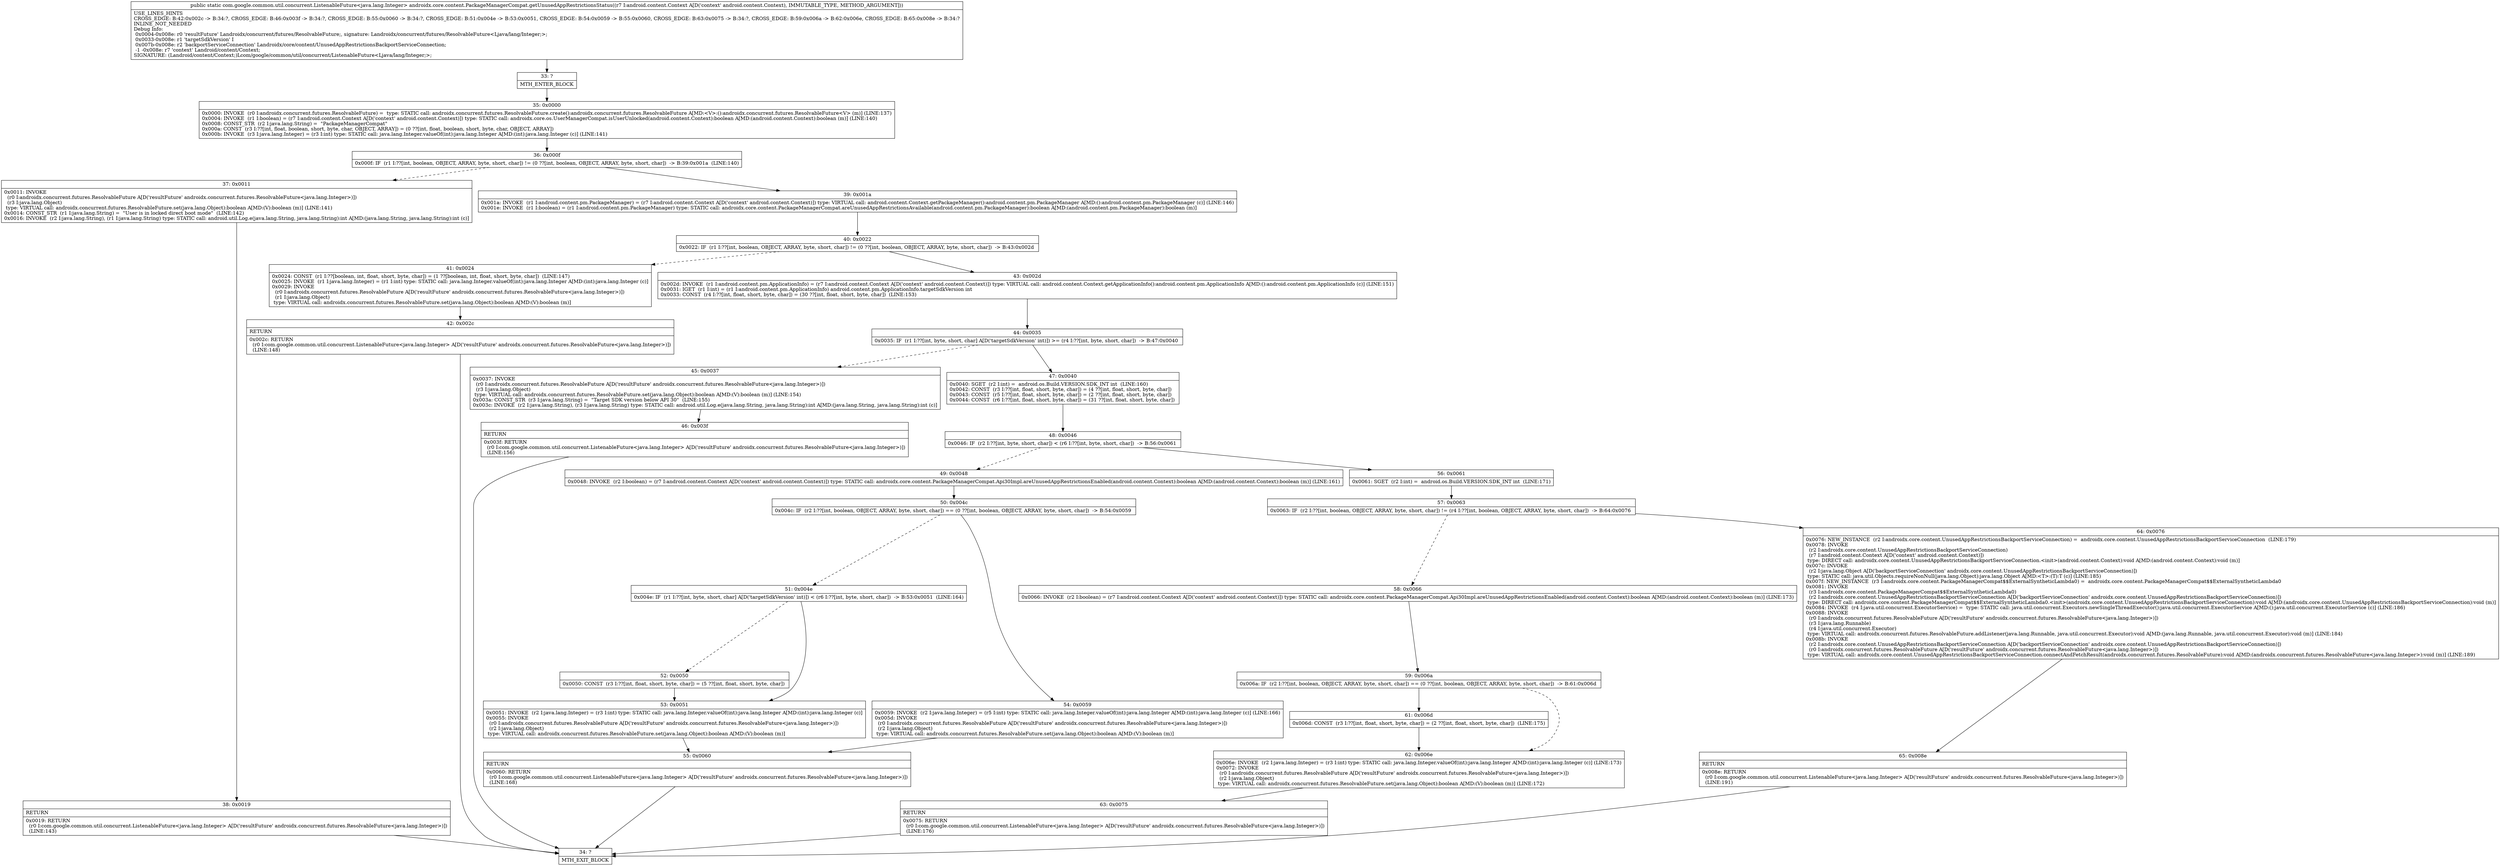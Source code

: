 digraph "CFG forandroidx.core.content.PackageManagerCompat.getUnusedAppRestrictionsStatus(Landroid\/content\/Context;)Lcom\/google\/common\/util\/concurrent\/ListenableFuture;" {
Node_33 [shape=record,label="{33\:\ ?|MTH_ENTER_BLOCK\l}"];
Node_35 [shape=record,label="{35\:\ 0x0000|0x0000: INVOKE  (r0 I:androidx.concurrent.futures.ResolvableFuture) =  type: STATIC call: androidx.concurrent.futures.ResolvableFuture.create():androidx.concurrent.futures.ResolvableFuture A[MD:\<V\>:():androidx.concurrent.futures.ResolvableFuture\<V\> (m)] (LINE:137)\l0x0004: INVOKE  (r1 I:boolean) = (r7 I:android.content.Context A[D('context' android.content.Context)]) type: STATIC call: androidx.core.os.UserManagerCompat.isUserUnlocked(android.content.Context):boolean A[MD:(android.content.Context):boolean (m)] (LINE:140)\l0x0008: CONST_STR  (r2 I:java.lang.String) =  \"PackageManagerCompat\" \l0x000a: CONST  (r3 I:??[int, float, boolean, short, byte, char, OBJECT, ARRAY]) = (0 ??[int, float, boolean, short, byte, char, OBJECT, ARRAY]) \l0x000b: INVOKE  (r3 I:java.lang.Integer) = (r3 I:int) type: STATIC call: java.lang.Integer.valueOf(int):java.lang.Integer A[MD:(int):java.lang.Integer (c)] (LINE:141)\l}"];
Node_36 [shape=record,label="{36\:\ 0x000f|0x000f: IF  (r1 I:??[int, boolean, OBJECT, ARRAY, byte, short, char]) != (0 ??[int, boolean, OBJECT, ARRAY, byte, short, char])  \-\> B:39:0x001a  (LINE:140)\l}"];
Node_37 [shape=record,label="{37\:\ 0x0011|0x0011: INVOKE  \l  (r0 I:androidx.concurrent.futures.ResolvableFuture A[D('resultFuture' androidx.concurrent.futures.ResolvableFuture\<java.lang.Integer\>)])\l  (r3 I:java.lang.Object)\l type: VIRTUAL call: androidx.concurrent.futures.ResolvableFuture.set(java.lang.Object):boolean A[MD:(V):boolean (m)] (LINE:141)\l0x0014: CONST_STR  (r1 I:java.lang.String) =  \"User is in locked direct boot mode\"  (LINE:142)\l0x0016: INVOKE  (r2 I:java.lang.String), (r1 I:java.lang.String) type: STATIC call: android.util.Log.e(java.lang.String, java.lang.String):int A[MD:(java.lang.String, java.lang.String):int (c)]\l}"];
Node_38 [shape=record,label="{38\:\ 0x0019|RETURN\l|0x0019: RETURN  \l  (r0 I:com.google.common.util.concurrent.ListenableFuture\<java.lang.Integer\> A[D('resultFuture' androidx.concurrent.futures.ResolvableFuture\<java.lang.Integer\>)])\l  (LINE:143)\l}"];
Node_34 [shape=record,label="{34\:\ ?|MTH_EXIT_BLOCK\l}"];
Node_39 [shape=record,label="{39\:\ 0x001a|0x001a: INVOKE  (r1 I:android.content.pm.PackageManager) = (r7 I:android.content.Context A[D('context' android.content.Context)]) type: VIRTUAL call: android.content.Context.getPackageManager():android.content.pm.PackageManager A[MD:():android.content.pm.PackageManager (c)] (LINE:146)\l0x001e: INVOKE  (r1 I:boolean) = (r1 I:android.content.pm.PackageManager) type: STATIC call: androidx.core.content.PackageManagerCompat.areUnusedAppRestrictionsAvailable(android.content.pm.PackageManager):boolean A[MD:(android.content.pm.PackageManager):boolean (m)]\l}"];
Node_40 [shape=record,label="{40\:\ 0x0022|0x0022: IF  (r1 I:??[int, boolean, OBJECT, ARRAY, byte, short, char]) != (0 ??[int, boolean, OBJECT, ARRAY, byte, short, char])  \-\> B:43:0x002d \l}"];
Node_41 [shape=record,label="{41\:\ 0x0024|0x0024: CONST  (r1 I:??[boolean, int, float, short, byte, char]) = (1 ??[boolean, int, float, short, byte, char])  (LINE:147)\l0x0025: INVOKE  (r1 I:java.lang.Integer) = (r1 I:int) type: STATIC call: java.lang.Integer.valueOf(int):java.lang.Integer A[MD:(int):java.lang.Integer (c)]\l0x0029: INVOKE  \l  (r0 I:androidx.concurrent.futures.ResolvableFuture A[D('resultFuture' androidx.concurrent.futures.ResolvableFuture\<java.lang.Integer\>)])\l  (r1 I:java.lang.Object)\l type: VIRTUAL call: androidx.concurrent.futures.ResolvableFuture.set(java.lang.Object):boolean A[MD:(V):boolean (m)]\l}"];
Node_42 [shape=record,label="{42\:\ 0x002c|RETURN\l|0x002c: RETURN  \l  (r0 I:com.google.common.util.concurrent.ListenableFuture\<java.lang.Integer\> A[D('resultFuture' androidx.concurrent.futures.ResolvableFuture\<java.lang.Integer\>)])\l  (LINE:148)\l}"];
Node_43 [shape=record,label="{43\:\ 0x002d|0x002d: INVOKE  (r1 I:android.content.pm.ApplicationInfo) = (r7 I:android.content.Context A[D('context' android.content.Context)]) type: VIRTUAL call: android.content.Context.getApplicationInfo():android.content.pm.ApplicationInfo A[MD:():android.content.pm.ApplicationInfo (c)] (LINE:151)\l0x0031: IGET  (r1 I:int) = (r1 I:android.content.pm.ApplicationInfo) android.content.pm.ApplicationInfo.targetSdkVersion int \l0x0033: CONST  (r4 I:??[int, float, short, byte, char]) = (30 ??[int, float, short, byte, char])  (LINE:153)\l}"];
Node_44 [shape=record,label="{44\:\ 0x0035|0x0035: IF  (r1 I:??[int, byte, short, char] A[D('targetSdkVersion' int)]) \>= (r4 I:??[int, byte, short, char])  \-\> B:47:0x0040 \l}"];
Node_45 [shape=record,label="{45\:\ 0x0037|0x0037: INVOKE  \l  (r0 I:androidx.concurrent.futures.ResolvableFuture A[D('resultFuture' androidx.concurrent.futures.ResolvableFuture\<java.lang.Integer\>)])\l  (r3 I:java.lang.Object)\l type: VIRTUAL call: androidx.concurrent.futures.ResolvableFuture.set(java.lang.Object):boolean A[MD:(V):boolean (m)] (LINE:154)\l0x003a: CONST_STR  (r3 I:java.lang.String) =  \"Target SDK version below API 30\"  (LINE:155)\l0x003c: INVOKE  (r2 I:java.lang.String), (r3 I:java.lang.String) type: STATIC call: android.util.Log.e(java.lang.String, java.lang.String):int A[MD:(java.lang.String, java.lang.String):int (c)]\l}"];
Node_46 [shape=record,label="{46\:\ 0x003f|RETURN\l|0x003f: RETURN  \l  (r0 I:com.google.common.util.concurrent.ListenableFuture\<java.lang.Integer\> A[D('resultFuture' androidx.concurrent.futures.ResolvableFuture\<java.lang.Integer\>)])\l  (LINE:156)\l}"];
Node_47 [shape=record,label="{47\:\ 0x0040|0x0040: SGET  (r2 I:int) =  android.os.Build.VERSION.SDK_INT int  (LINE:160)\l0x0042: CONST  (r3 I:??[int, float, short, byte, char]) = (4 ??[int, float, short, byte, char]) \l0x0043: CONST  (r5 I:??[int, float, short, byte, char]) = (2 ??[int, float, short, byte, char]) \l0x0044: CONST  (r6 I:??[int, float, short, byte, char]) = (31 ??[int, float, short, byte, char]) \l}"];
Node_48 [shape=record,label="{48\:\ 0x0046|0x0046: IF  (r2 I:??[int, byte, short, char]) \< (r6 I:??[int, byte, short, char])  \-\> B:56:0x0061 \l}"];
Node_49 [shape=record,label="{49\:\ 0x0048|0x0048: INVOKE  (r2 I:boolean) = (r7 I:android.content.Context A[D('context' android.content.Context)]) type: STATIC call: androidx.core.content.PackageManagerCompat.Api30Impl.areUnusedAppRestrictionsEnabled(android.content.Context):boolean A[MD:(android.content.Context):boolean (m)] (LINE:161)\l}"];
Node_50 [shape=record,label="{50\:\ 0x004c|0x004c: IF  (r2 I:??[int, boolean, OBJECT, ARRAY, byte, short, char]) == (0 ??[int, boolean, OBJECT, ARRAY, byte, short, char])  \-\> B:54:0x0059 \l}"];
Node_51 [shape=record,label="{51\:\ 0x004e|0x004e: IF  (r1 I:??[int, byte, short, char] A[D('targetSdkVersion' int)]) \< (r6 I:??[int, byte, short, char])  \-\> B:53:0x0051  (LINE:164)\l}"];
Node_52 [shape=record,label="{52\:\ 0x0050|0x0050: CONST  (r3 I:??[int, float, short, byte, char]) = (5 ??[int, float, short, byte, char]) \l}"];
Node_53 [shape=record,label="{53\:\ 0x0051|0x0051: INVOKE  (r2 I:java.lang.Integer) = (r3 I:int) type: STATIC call: java.lang.Integer.valueOf(int):java.lang.Integer A[MD:(int):java.lang.Integer (c)]\l0x0055: INVOKE  \l  (r0 I:androidx.concurrent.futures.ResolvableFuture A[D('resultFuture' androidx.concurrent.futures.ResolvableFuture\<java.lang.Integer\>)])\l  (r2 I:java.lang.Object)\l type: VIRTUAL call: androidx.concurrent.futures.ResolvableFuture.set(java.lang.Object):boolean A[MD:(V):boolean (m)]\l}"];
Node_55 [shape=record,label="{55\:\ 0x0060|RETURN\l|0x0060: RETURN  \l  (r0 I:com.google.common.util.concurrent.ListenableFuture\<java.lang.Integer\> A[D('resultFuture' androidx.concurrent.futures.ResolvableFuture\<java.lang.Integer\>)])\l  (LINE:168)\l}"];
Node_54 [shape=record,label="{54\:\ 0x0059|0x0059: INVOKE  (r2 I:java.lang.Integer) = (r5 I:int) type: STATIC call: java.lang.Integer.valueOf(int):java.lang.Integer A[MD:(int):java.lang.Integer (c)] (LINE:166)\l0x005d: INVOKE  \l  (r0 I:androidx.concurrent.futures.ResolvableFuture A[D('resultFuture' androidx.concurrent.futures.ResolvableFuture\<java.lang.Integer\>)])\l  (r2 I:java.lang.Object)\l type: VIRTUAL call: androidx.concurrent.futures.ResolvableFuture.set(java.lang.Object):boolean A[MD:(V):boolean (m)]\l}"];
Node_56 [shape=record,label="{56\:\ 0x0061|0x0061: SGET  (r2 I:int) =  android.os.Build.VERSION.SDK_INT int  (LINE:171)\l}"];
Node_57 [shape=record,label="{57\:\ 0x0063|0x0063: IF  (r2 I:??[int, boolean, OBJECT, ARRAY, byte, short, char]) != (r4 I:??[int, boolean, OBJECT, ARRAY, byte, short, char])  \-\> B:64:0x0076 \l}"];
Node_58 [shape=record,label="{58\:\ 0x0066|0x0066: INVOKE  (r2 I:boolean) = (r7 I:android.content.Context A[D('context' android.content.Context)]) type: STATIC call: androidx.core.content.PackageManagerCompat.Api30Impl.areUnusedAppRestrictionsEnabled(android.content.Context):boolean A[MD:(android.content.Context):boolean (m)] (LINE:173)\l}"];
Node_59 [shape=record,label="{59\:\ 0x006a|0x006a: IF  (r2 I:??[int, boolean, OBJECT, ARRAY, byte, short, char]) == (0 ??[int, boolean, OBJECT, ARRAY, byte, short, char])  \-\> B:61:0x006d \l}"];
Node_61 [shape=record,label="{61\:\ 0x006d|0x006d: CONST  (r3 I:??[int, float, short, byte, char]) = (2 ??[int, float, short, byte, char])  (LINE:175)\l}"];
Node_62 [shape=record,label="{62\:\ 0x006e|0x006e: INVOKE  (r2 I:java.lang.Integer) = (r3 I:int) type: STATIC call: java.lang.Integer.valueOf(int):java.lang.Integer A[MD:(int):java.lang.Integer (c)] (LINE:173)\l0x0072: INVOKE  \l  (r0 I:androidx.concurrent.futures.ResolvableFuture A[D('resultFuture' androidx.concurrent.futures.ResolvableFuture\<java.lang.Integer\>)])\l  (r2 I:java.lang.Object)\l type: VIRTUAL call: androidx.concurrent.futures.ResolvableFuture.set(java.lang.Object):boolean A[MD:(V):boolean (m)] (LINE:172)\l}"];
Node_63 [shape=record,label="{63\:\ 0x0075|RETURN\l|0x0075: RETURN  \l  (r0 I:com.google.common.util.concurrent.ListenableFuture\<java.lang.Integer\> A[D('resultFuture' androidx.concurrent.futures.ResolvableFuture\<java.lang.Integer\>)])\l  (LINE:176)\l}"];
Node_64 [shape=record,label="{64\:\ 0x0076|0x0076: NEW_INSTANCE  (r2 I:androidx.core.content.UnusedAppRestrictionsBackportServiceConnection) =  androidx.core.content.UnusedAppRestrictionsBackportServiceConnection  (LINE:179)\l0x0078: INVOKE  \l  (r2 I:androidx.core.content.UnusedAppRestrictionsBackportServiceConnection)\l  (r7 I:android.content.Context A[D('context' android.content.Context)])\l type: DIRECT call: androidx.core.content.UnusedAppRestrictionsBackportServiceConnection.\<init\>(android.content.Context):void A[MD:(android.content.Context):void (m)]\l0x007c: INVOKE  \l  (r2 I:java.lang.Object A[D('backportServiceConnection' androidx.core.content.UnusedAppRestrictionsBackportServiceConnection)])\l type: STATIC call: java.util.Objects.requireNonNull(java.lang.Object):java.lang.Object A[MD:\<T\>:(T):T (c)] (LINE:185)\l0x007f: NEW_INSTANCE  (r3 I:androidx.core.content.PackageManagerCompat$$ExternalSyntheticLambda0) =  androidx.core.content.PackageManagerCompat$$ExternalSyntheticLambda0 \l0x0081: INVOKE  \l  (r3 I:androidx.core.content.PackageManagerCompat$$ExternalSyntheticLambda0)\l  (r2 I:androidx.core.content.UnusedAppRestrictionsBackportServiceConnection A[D('backportServiceConnection' androidx.core.content.UnusedAppRestrictionsBackportServiceConnection)])\l type: DIRECT call: androidx.core.content.PackageManagerCompat$$ExternalSyntheticLambda0.\<init\>(androidx.core.content.UnusedAppRestrictionsBackportServiceConnection):void A[MD:(androidx.core.content.UnusedAppRestrictionsBackportServiceConnection):void (m)]\l0x0084: INVOKE  (r4 I:java.util.concurrent.ExecutorService) =  type: STATIC call: java.util.concurrent.Executors.newSingleThreadExecutor():java.util.concurrent.ExecutorService A[MD:():java.util.concurrent.ExecutorService (c)] (LINE:186)\l0x0088: INVOKE  \l  (r0 I:androidx.concurrent.futures.ResolvableFuture A[D('resultFuture' androidx.concurrent.futures.ResolvableFuture\<java.lang.Integer\>)])\l  (r3 I:java.lang.Runnable)\l  (r4 I:java.util.concurrent.Executor)\l type: VIRTUAL call: androidx.concurrent.futures.ResolvableFuture.addListener(java.lang.Runnable, java.util.concurrent.Executor):void A[MD:(java.lang.Runnable, java.util.concurrent.Executor):void (m)] (LINE:184)\l0x008b: INVOKE  \l  (r2 I:androidx.core.content.UnusedAppRestrictionsBackportServiceConnection A[D('backportServiceConnection' androidx.core.content.UnusedAppRestrictionsBackportServiceConnection)])\l  (r0 I:androidx.concurrent.futures.ResolvableFuture A[D('resultFuture' androidx.concurrent.futures.ResolvableFuture\<java.lang.Integer\>)])\l type: VIRTUAL call: androidx.core.content.UnusedAppRestrictionsBackportServiceConnection.connectAndFetchResult(androidx.concurrent.futures.ResolvableFuture):void A[MD:(androidx.concurrent.futures.ResolvableFuture\<java.lang.Integer\>):void (m)] (LINE:189)\l}"];
Node_65 [shape=record,label="{65\:\ 0x008e|RETURN\l|0x008e: RETURN  \l  (r0 I:com.google.common.util.concurrent.ListenableFuture\<java.lang.Integer\> A[D('resultFuture' androidx.concurrent.futures.ResolvableFuture\<java.lang.Integer\>)])\l  (LINE:191)\l}"];
MethodNode[shape=record,label="{public static com.google.common.util.concurrent.ListenableFuture\<java.lang.Integer\> androidx.core.content.PackageManagerCompat.getUnusedAppRestrictionsStatus((r7 I:android.content.Context A[D('context' android.content.Context), IMMUTABLE_TYPE, METHOD_ARGUMENT]))  | USE_LINES_HINTS\lCROSS_EDGE: B:42:0x002c \-\> B:34:?, CROSS_EDGE: B:46:0x003f \-\> B:34:?, CROSS_EDGE: B:55:0x0060 \-\> B:34:?, CROSS_EDGE: B:51:0x004e \-\> B:53:0x0051, CROSS_EDGE: B:54:0x0059 \-\> B:55:0x0060, CROSS_EDGE: B:63:0x0075 \-\> B:34:?, CROSS_EDGE: B:59:0x006a \-\> B:62:0x006e, CROSS_EDGE: B:65:0x008e \-\> B:34:?\lINLINE_NOT_NEEDED\lDebug Info:\l  0x0004\-0x008e: r0 'resultFuture' Landroidx\/concurrent\/futures\/ResolvableFuture;, signature: Landroidx\/concurrent\/futures\/ResolvableFuture\<Ljava\/lang\/Integer;\>;\l  0x0033\-0x008e: r1 'targetSdkVersion' I\l  0x007b\-0x008e: r2 'backportServiceConnection' Landroidx\/core\/content\/UnusedAppRestrictionsBackportServiceConnection;\l  \-1 \-0x008e: r7 'context' Landroid\/content\/Context;\lSIGNATURE: (Landroid\/content\/Context;)Lcom\/google\/common\/util\/concurrent\/ListenableFuture\<Ljava\/lang\/Integer;\>;\l}"];
MethodNode -> Node_33;Node_33 -> Node_35;
Node_35 -> Node_36;
Node_36 -> Node_37[style=dashed];
Node_36 -> Node_39;
Node_37 -> Node_38;
Node_38 -> Node_34;
Node_39 -> Node_40;
Node_40 -> Node_41[style=dashed];
Node_40 -> Node_43;
Node_41 -> Node_42;
Node_42 -> Node_34;
Node_43 -> Node_44;
Node_44 -> Node_45[style=dashed];
Node_44 -> Node_47;
Node_45 -> Node_46;
Node_46 -> Node_34;
Node_47 -> Node_48;
Node_48 -> Node_49[style=dashed];
Node_48 -> Node_56;
Node_49 -> Node_50;
Node_50 -> Node_51[style=dashed];
Node_50 -> Node_54;
Node_51 -> Node_52[style=dashed];
Node_51 -> Node_53;
Node_52 -> Node_53;
Node_53 -> Node_55;
Node_55 -> Node_34;
Node_54 -> Node_55;
Node_56 -> Node_57;
Node_57 -> Node_58[style=dashed];
Node_57 -> Node_64;
Node_58 -> Node_59;
Node_59 -> Node_61;
Node_59 -> Node_62[style=dashed];
Node_61 -> Node_62;
Node_62 -> Node_63;
Node_63 -> Node_34;
Node_64 -> Node_65;
Node_65 -> Node_34;
}

